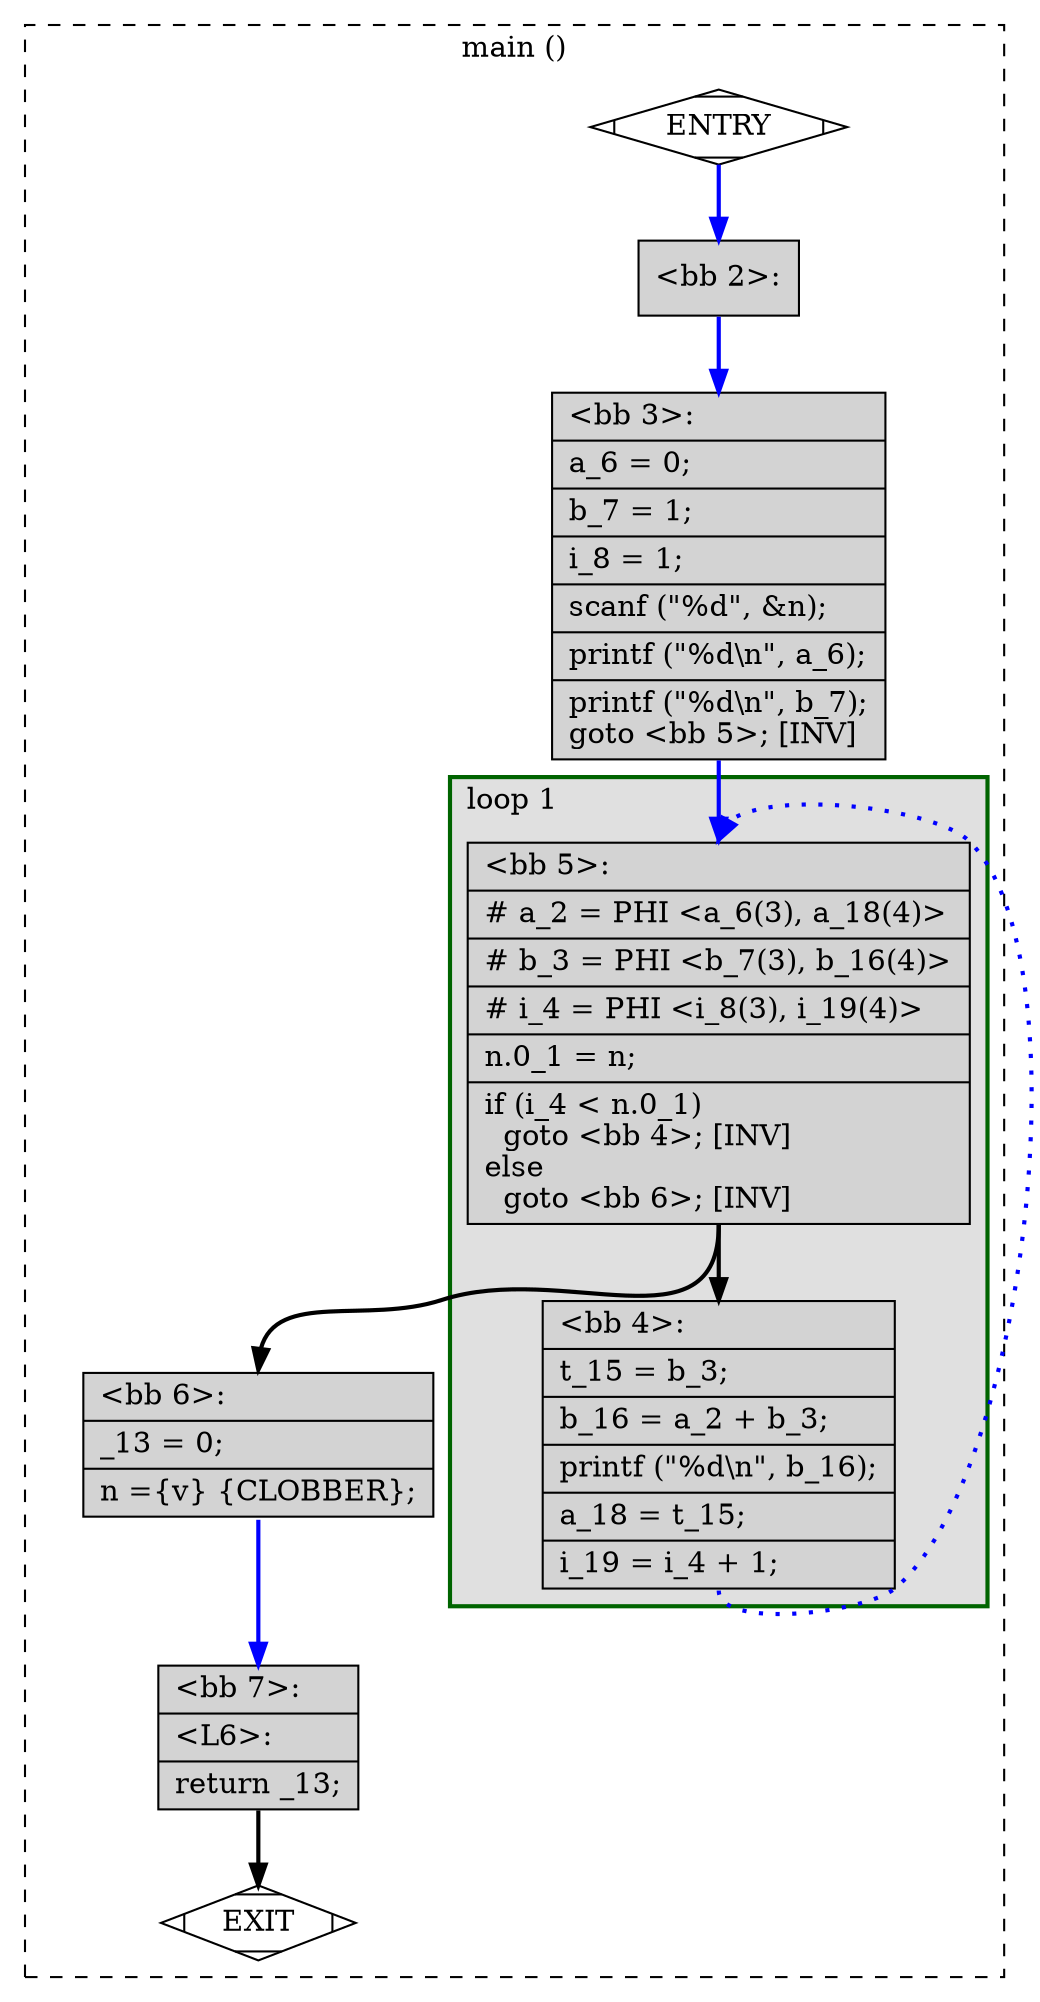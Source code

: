 digraph "a-fibo.c.233t.veclower" {
overlap=false;
subgraph "cluster_main" {
	style="dashed";
	color="black";
	label="main ()";
	subgraph cluster_0_1 {
	style="filled";
	color="darkgreen";
	fillcolor="grey88";
	label="loop 1";
	labeljust=l;
	penwidth=2;
	fn_0_basic_block_5 [shape=record,style=filled,fillcolor=lightgrey,label="{\<bb\ 5\>:\l\
|#\ a_2\ =\ PHI\ \<a_6(3),\ a_18(4)\>\l\
|#\ b_3\ =\ PHI\ \<b_7(3),\ b_16(4)\>\l\
|#\ i_4\ =\ PHI\ \<i_8(3),\ i_19(4)\>\l\
|n.0_1\ =\ n;\l\
|if\ (i_4\ \<\ n.0_1)\l\
\ \ goto\ \<bb\ 4\>;\ [INV]\l\
else\l\
\ \ goto\ \<bb\ 6\>;\ [INV]\l\
}"];

	fn_0_basic_block_4 [shape=record,style=filled,fillcolor=lightgrey,label="{\<bb\ 4\>:\l\
|t_15\ =\ b_3;\l\
|b_16\ =\ a_2\ +\ b_3;\l\
|printf\ (\"%d\\n\",\ b_16);\l\
|a_18\ =\ t_15;\l\
|i_19\ =\ i_4\ +\ 1;\l\
}"];

	}
	fn_0_basic_block_0 [shape=Mdiamond,style=filled,fillcolor=white,label="ENTRY"];

	fn_0_basic_block_1 [shape=Mdiamond,style=filled,fillcolor=white,label="EXIT"];

	fn_0_basic_block_2 [shape=record,style=filled,fillcolor=lightgrey,label="{\<bb\ 2\>:\l\
}"];

	fn_0_basic_block_3 [shape=record,style=filled,fillcolor=lightgrey,label="{\<bb\ 3\>:\l\
|a_6\ =\ 0;\l\
|b_7\ =\ 1;\l\
|i_8\ =\ 1;\l\
|scanf\ (\"%d\",\ &n);\l\
|printf\ (\"%d\\n\",\ a_6);\l\
|printf\ (\"%d\\n\",\ b_7);\l\
goto\ \<bb\ 5\>;\ [INV]\l\
}"];

	fn_0_basic_block_6 [shape=record,style=filled,fillcolor=lightgrey,label="{\<bb\ 6\>:\l\
|_13\ =\ 0;\l\
|n\ =\{v\}\ \{CLOBBER\};\l\
}"];

	fn_0_basic_block_7 [shape=record,style=filled,fillcolor=lightgrey,label="{\<bb\ 7\>:\l\
|\<L6\>:\l\
|return\ _13;\l\
}"];

	fn_0_basic_block_0:s -> fn_0_basic_block_2:n [style="solid,bold",color=blue,weight=100,constraint=true];
	fn_0_basic_block_2:s -> fn_0_basic_block_3:n [style="solid,bold",color=blue,weight=100,constraint=true];
	fn_0_basic_block_3:s -> fn_0_basic_block_5:n [style="solid,bold",color=blue,weight=100,constraint=true];
	fn_0_basic_block_4:s -> fn_0_basic_block_5:n [style="dotted,bold",color=blue,weight=10,constraint=false];
	fn_0_basic_block_5:s -> fn_0_basic_block_4:n [style="solid,bold",color=black,weight=10,constraint=true];
	fn_0_basic_block_5:s -> fn_0_basic_block_6:n [style="solid,bold",color=black,weight=10,constraint=true];
	fn_0_basic_block_6:s -> fn_0_basic_block_7:n [style="solid,bold",color=blue,weight=100,constraint=true];
	fn_0_basic_block_7:s -> fn_0_basic_block_1:n [style="solid,bold",color=black,weight=10,constraint=true];
	fn_0_basic_block_0:s -> fn_0_basic_block_1:n [style="invis",constraint=true];
}
}
